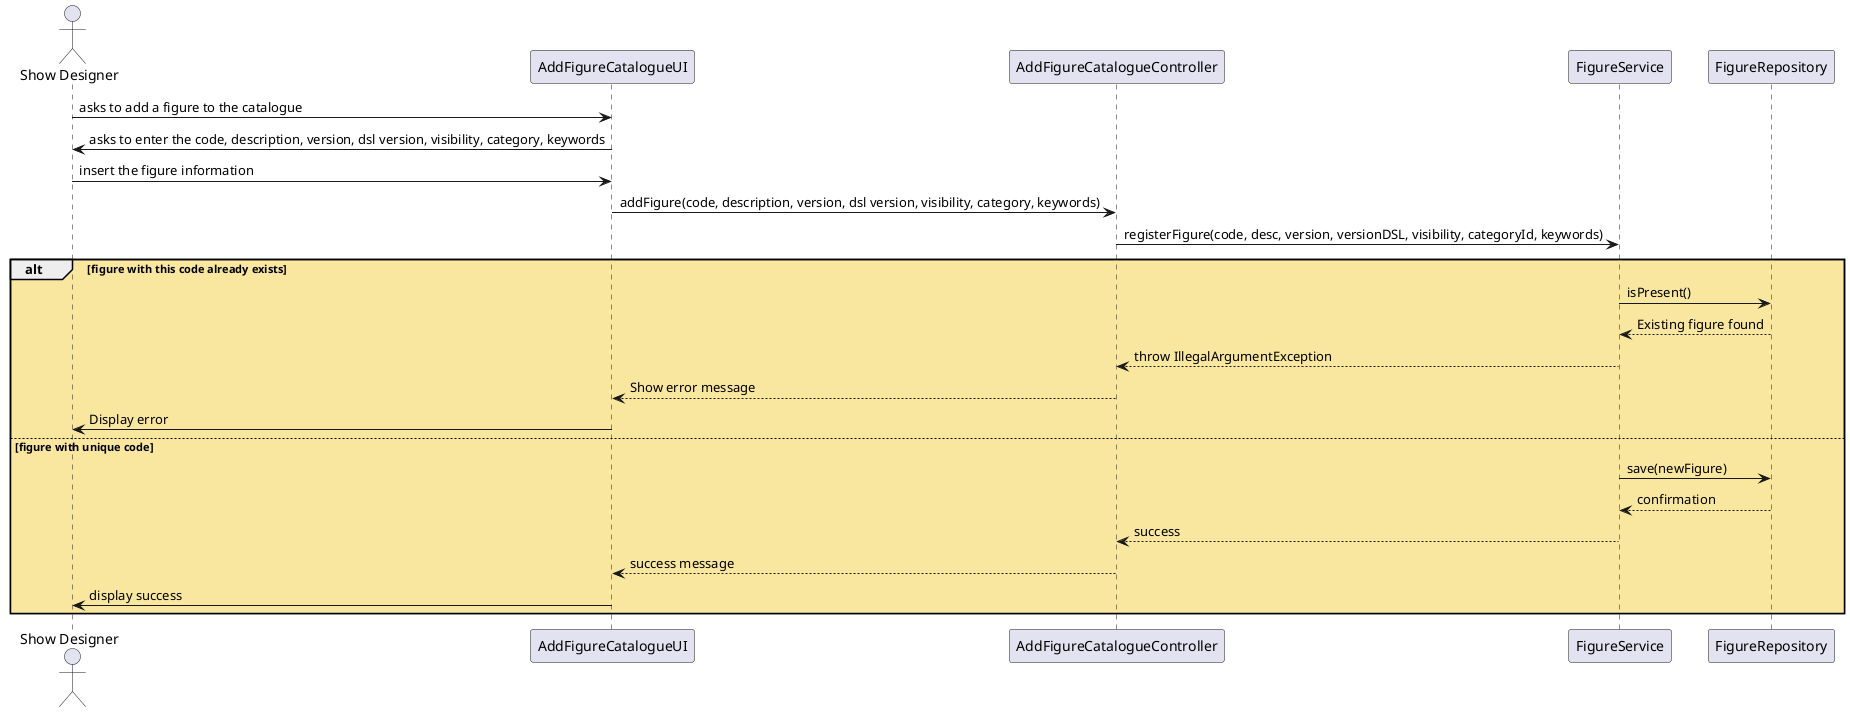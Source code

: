 @startuml
skinparam linetype ortho
skinparam package {
  BackgroundColor #F9E79F
  BorderColor Black
}

actor "Show Designer" as SD
participant "AddFigureCatalogueUI" as UI
participant "AddFigureCatalogueController" as Controller
participant "FigureService" as Service
participant "FigureRepository" as Repo

    SD -> UI : asks to add a figure to the catalogue
    UI -> SD : asks to enter the code, description, version, dsl version, visibility, category, keywords
    SD -> UI : insert the figure information
    UI -> Controller :  addFigure(code, description, version, dsl version, visibility, category, keywords)
    Controller -> Service : registerFigure(code, desc, version, versionDSL, visibility, categoryId, keywords)
    alt figure with this code already exists
        Service -> Repo : isPresent()
        Repo --> Service : Existing figure found
        Service --> Controller : throw IllegalArgumentException
        Controller --> UI : Show error message
        UI -> SD : Display error
    else figure with unique code
        Service -> Repo : save(newFigure)
        Repo --> Service : confirmation
        Service --> Controller : success
        Controller --> UI : success message
        UI -> SD : display success
    end

@enduml
